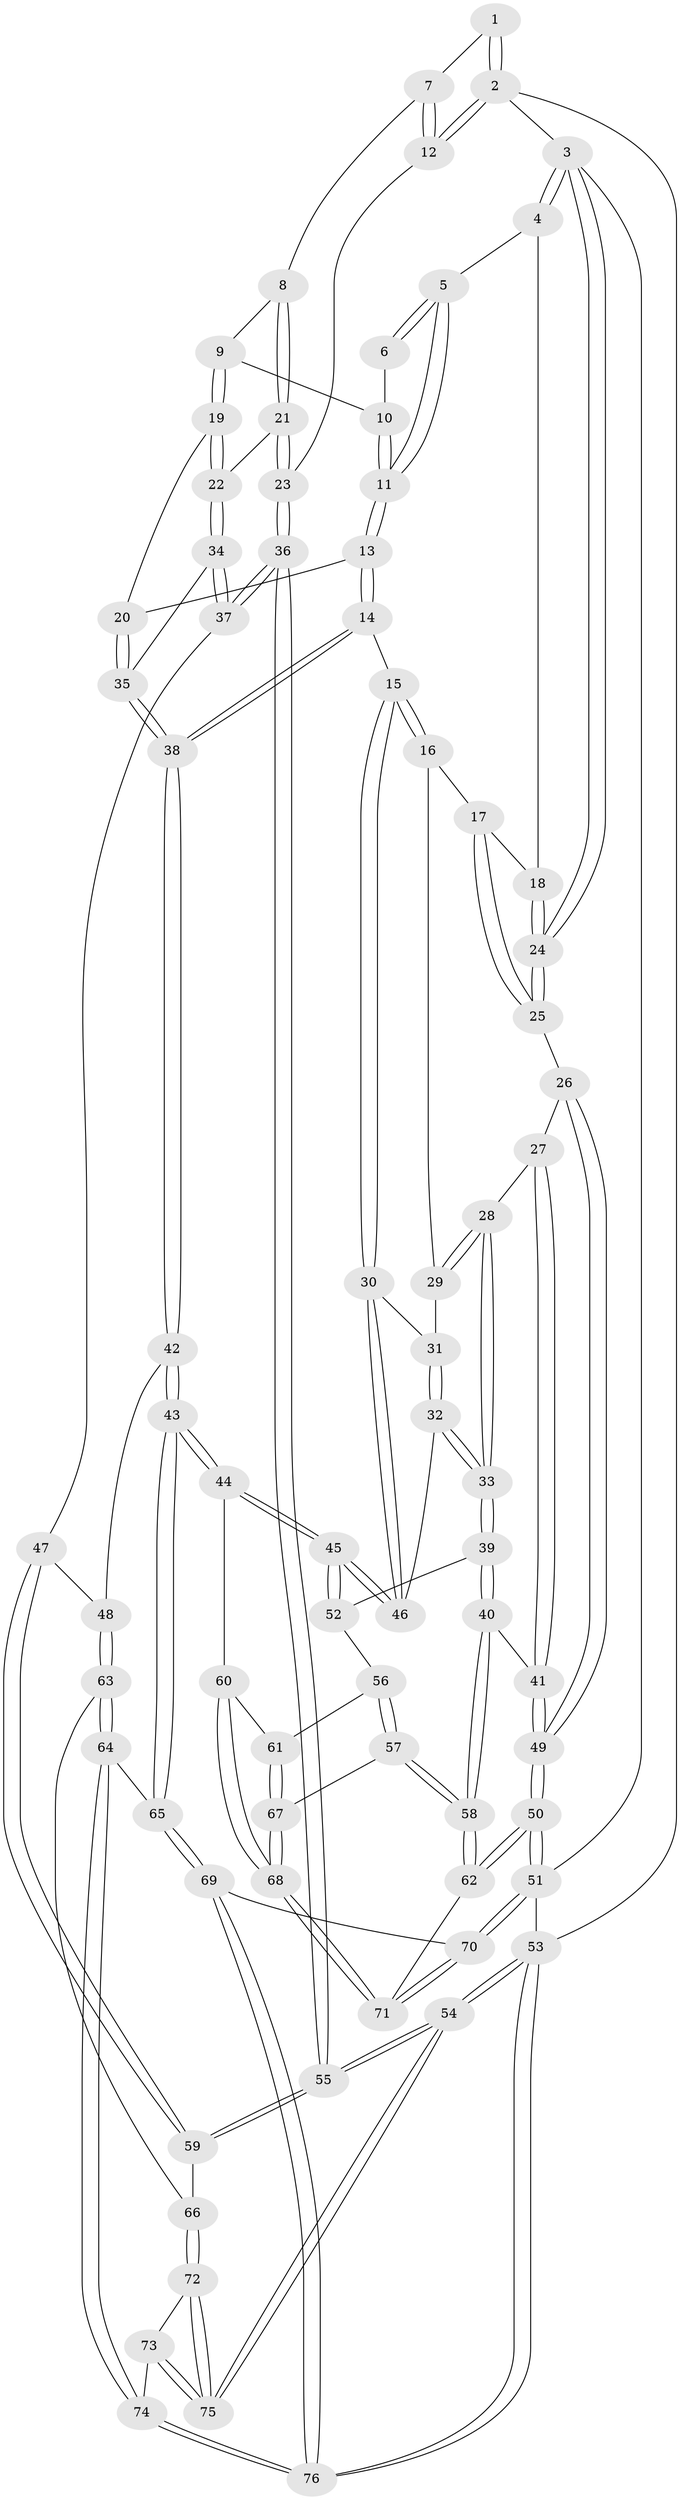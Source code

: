 // coarse degree distribution, {3: 0.1590909090909091, 5: 0.29545454545454547, 4: 0.4772727272727273, 6: 0.06818181818181818}
// Generated by graph-tools (version 1.1) at 2025/42/03/06/25 10:42:35]
// undirected, 76 vertices, 187 edges
graph export_dot {
graph [start="1"]
  node [color=gray90,style=filled];
  1 [pos="+0.9298187877770655+0"];
  2 [pos="+1+0"];
  3 [pos="+0+0"];
  4 [pos="+0.4125932969996514+0"];
  5 [pos="+0.4848441187327457+0"];
  6 [pos="+0.7473684872848158+0"];
  7 [pos="+0.9184836134205572+0.05778640595342969"];
  8 [pos="+0.8902241276975666+0.1183551296294044"];
  9 [pos="+0.8305344403055767+0.11385819426053644"];
  10 [pos="+0.7901965900130077+0.05443965913814637"];
  11 [pos="+0.5746075634658451+0.18613398687882346"];
  12 [pos="+1+0.16554855161996349"];
  13 [pos="+0.5791330087816725+0.2185545537909137"];
  14 [pos="+0.5557163753859311+0.2593473064307801"];
  15 [pos="+0.5553706649208338+0.25955697937454614"];
  16 [pos="+0.23958264280451164+0.19590929505151575"];
  17 [pos="+0.24189952474506377+0.1322208439955892"];
  18 [pos="+0.24193335195313354+0.13214883573173608"];
  19 [pos="+0.7281692864702829+0.21327571891135266"];
  20 [pos="+0.6456425166564257+0.22469086908798724"];
  21 [pos="+0.9732307567067532+0.2522998436053876"];
  22 [pos="+0.9062458157387324+0.2875775081973121"];
  23 [pos="+1+0.2752520923585734"];
  24 [pos="+0+0"];
  25 [pos="+0+0"];
  26 [pos="+0+0.1320314560837364"];
  27 [pos="+0.09369388661744439+0.2818806108089792"];
  28 [pos="+0.14822830295720926+0.29265707927046997"];
  29 [pos="+0.2252564932159156+0.22165828631204615"];
  30 [pos="+0.4643672230964299+0.36569870251470127"];
  31 [pos="+0.3257366074313611+0.3208929357176053"];
  32 [pos="+0.26601041352243304+0.4295713858073339"];
  33 [pos="+0.19144606110328607+0.4500361818282918"];
  34 [pos="+0.8479504852262332+0.3926018355625654"];
  35 [pos="+0.8180461471373028+0.39316170215086355"];
  36 [pos="+1+0.48819972404728573"];
  37 [pos="+0.8773836164675303+0.4546718444427044"];
  38 [pos="+0.6765909572173746+0.4618673959719139"];
  39 [pos="+0.1860330025823051+0.46878149984444384"];
  40 [pos="+0.0840989773740334+0.5733752534787955"];
  41 [pos="+0+0.5520994782338453"];
  42 [pos="+0.6703239474483188+0.5820107181530043"];
  43 [pos="+0.5648096584503449+0.6420569699379393"];
  44 [pos="+0.4971510604645339+0.6216983191072807"];
  45 [pos="+0.4539255199882311+0.5602446449936077"];
  46 [pos="+0.4400065589469571+0.42363782986629256"];
  47 [pos="+0.8466296252769406+0.5609419102317669"];
  48 [pos="+0.7823551593430625+0.614430369713005"];
  49 [pos="+0+0.5508514588207181"];
  50 [pos="+0+1"];
  51 [pos="+0+1"];
  52 [pos="+0.3095424155299447+0.5600895331976322"];
  53 [pos="+1+1"];
  54 [pos="+1+0.9041944255201151"];
  55 [pos="+1+0.5667984310672045"];
  56 [pos="+0.2768235713117118+0.6427953404699847"];
  57 [pos="+0.1766280303966084+0.7063635578161435"];
  58 [pos="+0.1473125184572281+0.7003758693906019"];
  59 [pos="+1+0.6051991699958121"];
  60 [pos="+0.42159240703655254+0.6877416280593617"];
  61 [pos="+0.3858886266644213+0.6884159271425506"];
  62 [pos="+0.0823875118360211+0.8108572566332485"];
  63 [pos="+0.8414550203858167+0.7323512753564829"];
  64 [pos="+0.7087692239170297+0.8419241490931502"];
  65 [pos="+0.6065100966643353+0.8349912397352712"];
  66 [pos="+0.8690770628374237+0.7449779391028708"];
  67 [pos="+0.23977785831379858+0.7517733945047732"];
  68 [pos="+0.3522113044873281+0.9248808439218117"];
  69 [pos="+0.42422952052421764+1"];
  70 [pos="+0.4019784766580497+1"];
  71 [pos="+0.3673971436856344+1"];
  72 [pos="+0.8733489670713919+0.7516404471158302"];
  73 [pos="+0.8968101574989853+0.8849392686622259"];
  74 [pos="+0.8342790172385992+0.9961568907535603"];
  75 [pos="+1+0.8824215356640115"];
  76 [pos="+0.8447540840634498+1"];
  1 -- 2;
  1 -- 2;
  1 -- 7;
  2 -- 3;
  2 -- 12;
  2 -- 12;
  2 -- 53;
  3 -- 4;
  3 -- 4;
  3 -- 24;
  3 -- 24;
  3 -- 51;
  4 -- 5;
  4 -- 18;
  5 -- 6;
  5 -- 6;
  5 -- 11;
  5 -- 11;
  6 -- 10;
  7 -- 8;
  7 -- 12;
  7 -- 12;
  8 -- 9;
  8 -- 21;
  8 -- 21;
  9 -- 10;
  9 -- 19;
  9 -- 19;
  10 -- 11;
  10 -- 11;
  11 -- 13;
  11 -- 13;
  12 -- 23;
  13 -- 14;
  13 -- 14;
  13 -- 20;
  14 -- 15;
  14 -- 38;
  14 -- 38;
  15 -- 16;
  15 -- 16;
  15 -- 30;
  15 -- 30;
  16 -- 17;
  16 -- 29;
  17 -- 18;
  17 -- 25;
  17 -- 25;
  18 -- 24;
  18 -- 24;
  19 -- 20;
  19 -- 22;
  19 -- 22;
  20 -- 35;
  20 -- 35;
  21 -- 22;
  21 -- 23;
  21 -- 23;
  22 -- 34;
  22 -- 34;
  23 -- 36;
  23 -- 36;
  24 -- 25;
  24 -- 25;
  25 -- 26;
  26 -- 27;
  26 -- 49;
  26 -- 49;
  27 -- 28;
  27 -- 41;
  27 -- 41;
  28 -- 29;
  28 -- 29;
  28 -- 33;
  28 -- 33;
  29 -- 31;
  30 -- 31;
  30 -- 46;
  30 -- 46;
  31 -- 32;
  31 -- 32;
  32 -- 33;
  32 -- 33;
  32 -- 46;
  33 -- 39;
  33 -- 39;
  34 -- 35;
  34 -- 37;
  34 -- 37;
  35 -- 38;
  35 -- 38;
  36 -- 37;
  36 -- 37;
  36 -- 55;
  36 -- 55;
  37 -- 47;
  38 -- 42;
  38 -- 42;
  39 -- 40;
  39 -- 40;
  39 -- 52;
  40 -- 41;
  40 -- 58;
  40 -- 58;
  41 -- 49;
  41 -- 49;
  42 -- 43;
  42 -- 43;
  42 -- 48;
  43 -- 44;
  43 -- 44;
  43 -- 65;
  43 -- 65;
  44 -- 45;
  44 -- 45;
  44 -- 60;
  45 -- 46;
  45 -- 46;
  45 -- 52;
  45 -- 52;
  47 -- 48;
  47 -- 59;
  47 -- 59;
  48 -- 63;
  48 -- 63;
  49 -- 50;
  49 -- 50;
  50 -- 51;
  50 -- 51;
  50 -- 62;
  50 -- 62;
  51 -- 70;
  51 -- 70;
  51 -- 53;
  52 -- 56;
  53 -- 54;
  53 -- 54;
  53 -- 76;
  53 -- 76;
  54 -- 55;
  54 -- 55;
  54 -- 75;
  54 -- 75;
  55 -- 59;
  55 -- 59;
  56 -- 57;
  56 -- 57;
  56 -- 61;
  57 -- 58;
  57 -- 58;
  57 -- 67;
  58 -- 62;
  58 -- 62;
  59 -- 66;
  60 -- 61;
  60 -- 68;
  60 -- 68;
  61 -- 67;
  61 -- 67;
  62 -- 71;
  63 -- 64;
  63 -- 64;
  63 -- 66;
  64 -- 65;
  64 -- 74;
  64 -- 74;
  65 -- 69;
  65 -- 69;
  66 -- 72;
  66 -- 72;
  67 -- 68;
  67 -- 68;
  68 -- 71;
  68 -- 71;
  69 -- 70;
  69 -- 76;
  69 -- 76;
  70 -- 71;
  70 -- 71;
  72 -- 73;
  72 -- 75;
  72 -- 75;
  73 -- 74;
  73 -- 75;
  73 -- 75;
  74 -- 76;
  74 -- 76;
}
